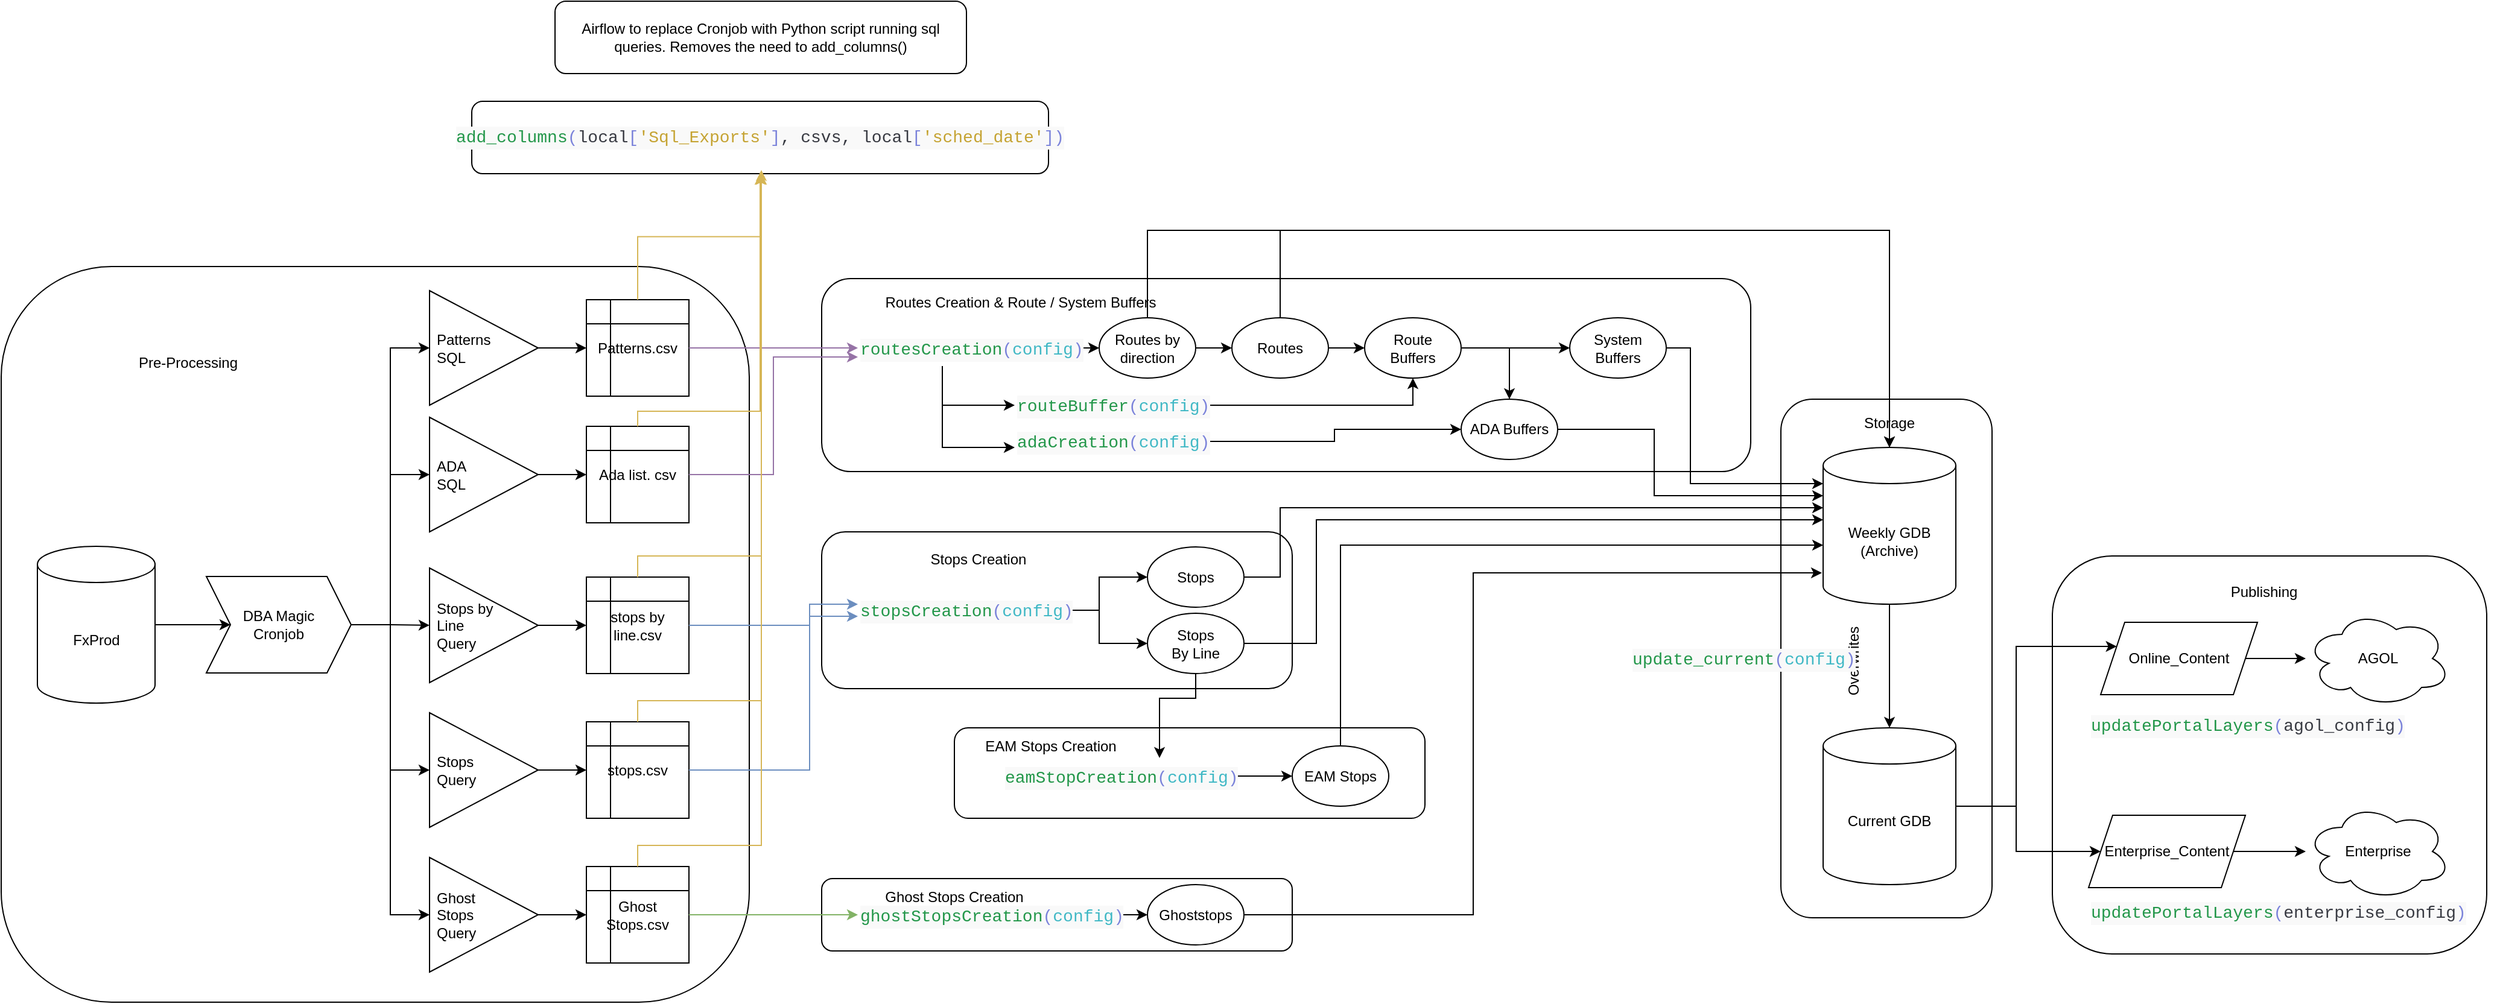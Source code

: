 <mxfile version="14.4.3" type="device"><diagram id="hGYifNb774VJ3ys7mp07" name="Page-1"><mxGraphModel dx="2272" dy="822" grid="1" gridSize="10" guides="1" tooltips="1" connect="1" arrows="1" fold="1" page="1" pageScale="1" pageWidth="850" pageHeight="1100" math="0" shadow="0"><root><mxCell id="0"/><mxCell id="1" parent="0"/><mxCell id="CGrV7BTwRHaNFNt38RUK-113" value="" style="rounded=1;whiteSpace=wrap;html=1;align=left;" parent="1" vertex="1"><mxGeometry x="875" y="350" width="175" height="430" as="geometry"/></mxCell><mxCell id="CGrV7BTwRHaNFNt38RUK-111" value="" style="rounded=1;whiteSpace=wrap;html=1;align=left;" parent="1" vertex="1"><mxGeometry x="80" y="747.5" width="390" height="60" as="geometry"/></mxCell><mxCell id="CGrV7BTwRHaNFNt38RUK-109" value="" style="rounded=1;whiteSpace=wrap;html=1;align=left;" parent="1" vertex="1"><mxGeometry x="190" y="622.5" width="390" height="75" as="geometry"/></mxCell><mxCell id="CGrV7BTwRHaNFNt38RUK-108" value="" style="rounded=1;whiteSpace=wrap;html=1;align=left;" parent="1" vertex="1"><mxGeometry x="80" y="460" width="390" height="130" as="geometry"/></mxCell><mxCell id="CGrV7BTwRHaNFNt38RUK-107" value="" style="rounded=1;whiteSpace=wrap;html=1;align=left;" parent="1" vertex="1"><mxGeometry x="80" y="250" width="770" height="160" as="geometry"/></mxCell><mxCell id="CGrV7BTwRHaNFNt38RUK-21" value="" style="edgeStyle=orthogonalEdgeStyle;rounded=0;orthogonalLoop=1;jettySize=auto;html=1;" parent="1" edge="1"><mxGeometry relative="1" as="geometry"><mxPoint x="300" y="405" as="targetPoint"/></mxGeometry></mxCell><mxCell id="CGrV7BTwRHaNFNt38RUK-22" value="" style="edgeStyle=orthogonalEdgeStyle;rounded=0;orthogonalLoop=1;jettySize=auto;html=1;" parent="1" edge="1"><mxGeometry relative="1" as="geometry"><mxPoint x="260" y="495" as="sourcePoint"/></mxGeometry></mxCell><mxCell id="CGrV7BTwRHaNFNt38RUK-50" value="" style="group" parent="1" vertex="1" connectable="0"><mxGeometry x="-570" y="260" width="590" height="590" as="geometry"/></mxCell><mxCell id="CGrV7BTwRHaNFNt38RUK-51" value="" style="rounded=1;whiteSpace=wrap;html=1;align=left;" parent="CGrV7BTwRHaNFNt38RUK-50" vertex="1"><mxGeometry x="-30" y="-20" width="620" height="610" as="geometry"/></mxCell><mxCell id="CGrV7BTwRHaNFNt38RUK-2" value="FxProd" style="shape=cylinder3;whiteSpace=wrap;html=1;boundedLbl=1;backgroundOutline=1;size=15;" parent="CGrV7BTwRHaNFNt38RUK-50" vertex="1"><mxGeometry y="212" width="97.5" height="130" as="geometry"/></mxCell><mxCell id="CGrV7BTwRHaNFNt38RUK-4" value="Patterns.csv" style="shape=internalStorage;whiteSpace=wrap;html=1;backgroundOutline=1;" parent="CGrV7BTwRHaNFNt38RUK-50" vertex="1"><mxGeometry x="455" y="7.5" width="85" height="80" as="geometry"/></mxCell><mxCell id="CGrV7BTwRHaNFNt38RUK-5" value="DBA Magic&lt;br&gt;Cronjob" style="shape=step;perimeter=stepPerimeter;whiteSpace=wrap;html=1;fixedSize=1;" parent="CGrV7BTwRHaNFNt38RUK-50" vertex="1"><mxGeometry x="140" y="237" width="120" height="80" as="geometry"/></mxCell><mxCell id="CGrV7BTwRHaNFNt38RUK-6" value="" style="edgeStyle=orthogonalEdgeStyle;rounded=0;orthogonalLoop=1;jettySize=auto;html=1;" parent="CGrV7BTwRHaNFNt38RUK-50" source="CGrV7BTwRHaNFNt38RUK-2" target="CGrV7BTwRHaNFNt38RUK-5" edge="1"><mxGeometry relative="1" as="geometry"/></mxCell><mxCell id="CGrV7BTwRHaNFNt38RUK-19" value="" style="edgeStyle=orthogonalEdgeStyle;rounded=0;orthogonalLoop=1;jettySize=auto;html=1;" parent="CGrV7BTwRHaNFNt38RUK-50" source="CGrV7BTwRHaNFNt38RUK-11" target="CGrV7BTwRHaNFNt38RUK-4" edge="1"><mxGeometry relative="1" as="geometry"/></mxCell><mxCell id="CGrV7BTwRHaNFNt38RUK-11" value="Patterns&amp;nbsp;&lt;br&gt;SQL" style="triangle;whiteSpace=wrap;html=1;align=left;spacingLeft=4;" parent="CGrV7BTwRHaNFNt38RUK-50" vertex="1"><mxGeometry x="325" width="90" height="95" as="geometry"/></mxCell><mxCell id="CGrV7BTwRHaNFNt38RUK-18" style="edgeStyle=orthogonalEdgeStyle;rounded=0;orthogonalLoop=1;jettySize=auto;html=1;entryX=0;entryY=0.5;entryDx=0;entryDy=0;" parent="CGrV7BTwRHaNFNt38RUK-50" source="CGrV7BTwRHaNFNt38RUK-5" target="CGrV7BTwRHaNFNt38RUK-11" edge="1"><mxGeometry relative="1" as="geometry"/></mxCell><mxCell id="CGrV7BTwRHaNFNt38RUK-25" value="Ada list. csv" style="shape=internalStorage;whiteSpace=wrap;html=1;backgroundOutline=1;" parent="CGrV7BTwRHaNFNt38RUK-50" vertex="1"><mxGeometry x="455" y="112.5" width="85" height="80" as="geometry"/></mxCell><mxCell id="CGrV7BTwRHaNFNt38RUK-26" value="" style="edgeStyle=orthogonalEdgeStyle;rounded=0;orthogonalLoop=1;jettySize=auto;html=1;" parent="CGrV7BTwRHaNFNt38RUK-50" source="CGrV7BTwRHaNFNt38RUK-27" target="CGrV7BTwRHaNFNt38RUK-25" edge="1"><mxGeometry relative="1" as="geometry"/></mxCell><mxCell id="CGrV7BTwRHaNFNt38RUK-27" value="ADA&lt;br&gt;SQL" style="triangle;whiteSpace=wrap;html=1;align=left;spacingLeft=4;" parent="CGrV7BTwRHaNFNt38RUK-50" vertex="1"><mxGeometry x="325" y="105" width="90" height="95" as="geometry"/></mxCell><mxCell id="CGrV7BTwRHaNFNt38RUK-29" value="stops by line.csv" style="shape=internalStorage;whiteSpace=wrap;html=1;backgroundOutline=1;" parent="CGrV7BTwRHaNFNt38RUK-50" vertex="1"><mxGeometry x="455" y="237.5" width="85" height="80" as="geometry"/></mxCell><mxCell id="CGrV7BTwRHaNFNt38RUK-30" value="" style="edgeStyle=orthogonalEdgeStyle;rounded=0;orthogonalLoop=1;jettySize=auto;html=1;" parent="CGrV7BTwRHaNFNt38RUK-50" source="CGrV7BTwRHaNFNt38RUK-31" target="CGrV7BTwRHaNFNt38RUK-29" edge="1"><mxGeometry relative="1" as="geometry"/></mxCell><mxCell id="CGrV7BTwRHaNFNt38RUK-44" style="edgeStyle=orthogonalEdgeStyle;rounded=0;orthogonalLoop=1;jettySize=auto;html=1;entryX=0;entryY=0.5;entryDx=0;entryDy=0;exitX=1;exitY=0.5;exitDx=0;exitDy=0;" parent="CGrV7BTwRHaNFNt38RUK-50" source="CGrV7BTwRHaNFNt38RUK-5" target="CGrV7BTwRHaNFNt38RUK-27" edge="1"><mxGeometry relative="1" as="geometry"/></mxCell><mxCell id="CGrV7BTwRHaNFNt38RUK-31" value="Stops by &lt;br&gt;Line&lt;br&gt;Query" style="triangle;whiteSpace=wrap;html=1;align=left;spacingLeft=4;" parent="CGrV7BTwRHaNFNt38RUK-50" vertex="1"><mxGeometry x="325" y="230" width="90" height="95" as="geometry"/></mxCell><mxCell id="CGrV7BTwRHaNFNt38RUK-37" style="edgeStyle=orthogonalEdgeStyle;rounded=0;orthogonalLoop=1;jettySize=auto;html=1;" parent="CGrV7BTwRHaNFNt38RUK-50" source="CGrV7BTwRHaNFNt38RUK-5" target="CGrV7BTwRHaNFNt38RUK-31" edge="1"><mxGeometry relative="1" as="geometry"/></mxCell><mxCell id="CGrV7BTwRHaNFNt38RUK-33" value="stops.csv" style="shape=internalStorage;whiteSpace=wrap;html=1;backgroundOutline=1;" parent="CGrV7BTwRHaNFNt38RUK-50" vertex="1"><mxGeometry x="455" y="357.5" width="85" height="80" as="geometry"/></mxCell><mxCell id="CGrV7BTwRHaNFNt38RUK-34" value="" style="edgeStyle=orthogonalEdgeStyle;rounded=0;orthogonalLoop=1;jettySize=auto;html=1;" parent="CGrV7BTwRHaNFNt38RUK-50" source="CGrV7BTwRHaNFNt38RUK-35" target="CGrV7BTwRHaNFNt38RUK-33" edge="1"><mxGeometry relative="1" as="geometry"/></mxCell><mxCell id="CGrV7BTwRHaNFNt38RUK-35" value="Stops&amp;nbsp;&lt;br&gt;Query" style="triangle;whiteSpace=wrap;html=1;align=left;spacingLeft=4;" parent="CGrV7BTwRHaNFNt38RUK-50" vertex="1"><mxGeometry x="325" y="350" width="90" height="95" as="geometry"/></mxCell><mxCell id="CGrV7BTwRHaNFNt38RUK-38" style="edgeStyle=orthogonalEdgeStyle;rounded=0;orthogonalLoop=1;jettySize=auto;html=1;entryX=0;entryY=0.5;entryDx=0;entryDy=0;" parent="CGrV7BTwRHaNFNt38RUK-50" source="CGrV7BTwRHaNFNt38RUK-5" target="CGrV7BTwRHaNFNt38RUK-35" edge="1"><mxGeometry relative="1" as="geometry"/></mxCell><mxCell id="CGrV7BTwRHaNFNt38RUK-39" value="Ghost &lt;br&gt;Stops&amp;nbsp;&lt;br&gt;Query" style="triangle;whiteSpace=wrap;html=1;align=left;spacingLeft=4;" parent="CGrV7BTwRHaNFNt38RUK-50" vertex="1"><mxGeometry x="325" y="470" width="90" height="95" as="geometry"/></mxCell><mxCell id="CGrV7BTwRHaNFNt38RUK-42" style="edgeStyle=orthogonalEdgeStyle;rounded=0;orthogonalLoop=1;jettySize=auto;html=1;entryX=0;entryY=0.5;entryDx=0;entryDy=0;" parent="CGrV7BTwRHaNFNt38RUK-50" source="CGrV7BTwRHaNFNt38RUK-5" target="CGrV7BTwRHaNFNt38RUK-39" edge="1"><mxGeometry relative="1" as="geometry"/></mxCell><mxCell id="CGrV7BTwRHaNFNt38RUK-40" value="Ghost Stops.csv" style="shape=internalStorage;whiteSpace=wrap;html=1;backgroundOutline=1;" parent="CGrV7BTwRHaNFNt38RUK-50" vertex="1"><mxGeometry x="455" y="477.5" width="85" height="80" as="geometry"/></mxCell><mxCell id="CGrV7BTwRHaNFNt38RUK-41" value="" style="edgeStyle=orthogonalEdgeStyle;rounded=0;orthogonalLoop=1;jettySize=auto;html=1;" parent="CGrV7BTwRHaNFNt38RUK-50" source="CGrV7BTwRHaNFNt38RUK-39" target="CGrV7BTwRHaNFNt38RUK-40" edge="1"><mxGeometry relative="1" as="geometry"/></mxCell><mxCell id="CGrV7BTwRHaNFNt38RUK-52" value="Pre-Processing" style="text;html=1;strokeColor=none;fillColor=none;align=center;verticalAlign=middle;whiteSpace=wrap;rounded=0;" parent="CGrV7BTwRHaNFNt38RUK-50" vertex="1"><mxGeometry x="30" y="50" width="190" height="20" as="geometry"/></mxCell><mxCell id="CGrV7BTwRHaNFNt38RUK-55" value="" style="group" parent="1" vertex="1" connectable="0"><mxGeometry x="1100" y="480" width="370" height="330" as="geometry"/></mxCell><mxCell id="CGrV7BTwRHaNFNt38RUK-53" value="" style="rounded=1;whiteSpace=wrap;html=1;align=left;" parent="CGrV7BTwRHaNFNt38RUK-55" vertex="1"><mxGeometry width="360" height="330" as="geometry"/></mxCell><mxCell id="CGrV7BTwRHaNFNt38RUK-1" value="AGOL" style="ellipse;shape=cloud;whiteSpace=wrap;html=1;" parent="CGrV7BTwRHaNFNt38RUK-55" vertex="1"><mxGeometry x="210" y="45" width="120" height="80" as="geometry"/></mxCell><mxCell id="CGrV7BTwRHaNFNt38RUK-3" value="Enterprise" style="ellipse;shape=cloud;whiteSpace=wrap;html=1;" parent="CGrV7BTwRHaNFNt38RUK-55" vertex="1"><mxGeometry x="210" y="205" width="120" height="80" as="geometry"/></mxCell><mxCell id="CGrV7BTwRHaNFNt38RUK-49" value="" style="edgeStyle=orthogonalEdgeStyle;rounded=0;orthogonalLoop=1;jettySize=auto;html=1;" parent="CGrV7BTwRHaNFNt38RUK-55" source="CGrV7BTwRHaNFNt38RUK-45" target="CGrV7BTwRHaNFNt38RUK-1" edge="1"><mxGeometry relative="1" as="geometry"/></mxCell><mxCell id="CGrV7BTwRHaNFNt38RUK-45" value="Online_Content" style="shape=parallelogram;perimeter=parallelogramPerimeter;whiteSpace=wrap;html=1;fixedSize=1;align=center;" parent="CGrV7BTwRHaNFNt38RUK-55" vertex="1"><mxGeometry x="40" y="55" width="130" height="60" as="geometry"/></mxCell><mxCell id="CGrV7BTwRHaNFNt38RUK-48" value="" style="edgeStyle=orthogonalEdgeStyle;rounded=0;orthogonalLoop=1;jettySize=auto;html=1;" parent="CGrV7BTwRHaNFNt38RUK-55" source="CGrV7BTwRHaNFNt38RUK-47" target="CGrV7BTwRHaNFNt38RUK-3" edge="1"><mxGeometry relative="1" as="geometry"/></mxCell><mxCell id="CGrV7BTwRHaNFNt38RUK-47" value="Enterprise_Content" style="shape=parallelogram;perimeter=parallelogramPerimeter;whiteSpace=wrap;html=1;fixedSize=1;align=center;" parent="CGrV7BTwRHaNFNt38RUK-55" vertex="1"><mxGeometry x="30" y="215" width="130" height="60" as="geometry"/></mxCell><mxCell id="CGrV7BTwRHaNFNt38RUK-54" value="Publishing" style="text;html=1;align=center;verticalAlign=middle;resizable=0;points=[];autosize=1;" parent="CGrV7BTwRHaNFNt38RUK-55" vertex="1"><mxGeometry x="140" y="20" width="70" height="20" as="geometry"/></mxCell><mxCell id="CGrV7BTwRHaNFNt38RUK-120" value="&lt;div style=&quot;color: rgb(56 , 58 , 66) ; background-color: rgb(249 , 249 , 249) ; font-family: &amp;#34;consolas&amp;#34; , &amp;#34;courier new&amp;#34; , monospace ; font-weight: normal ; font-size: 14px ; line-height: 19px&quot;&gt;&lt;div&gt;&lt;span style=&quot;color: #23974a&quot;&gt;updatePortalLayers&lt;/span&gt;&lt;span style=&quot;color: #7a82da&quot;&gt;(&lt;/span&gt;&lt;span style=&quot;color: #383a42&quot;&gt;agol_config&lt;/span&gt;&lt;span style=&quot;color: #7a82da&quot;&gt;)&lt;/span&gt;&lt;/div&gt;&lt;div&gt;&lt;span style=&quot;color: #383a42&quot;&gt;&lt;/span&gt;&lt;/div&gt;&lt;/div&gt;" style="text;whiteSpace=wrap;html=1;" parent="CGrV7BTwRHaNFNt38RUK-55" vertex="1"><mxGeometry x="30" y="125" width="290" height="30" as="geometry"/></mxCell><mxCell id="CGrV7BTwRHaNFNt38RUK-121" value="&lt;div style=&quot;color: rgb(56 , 58 , 66) ; background-color: rgb(249 , 249 , 249) ; font-family: &amp;#34;consolas&amp;#34; , &amp;#34;courier new&amp;#34; , monospace ; font-weight: normal ; font-size: 14px ; line-height: 19px&quot;&gt;&lt;div&gt;&lt;span style=&quot;color: #23974a&quot;&gt;updatePortalLayers&lt;/span&gt;&lt;span style=&quot;color: #7a82da&quot;&gt;(&lt;/span&gt;&lt;span style=&quot;color: #383a42&quot;&gt;enterprise_config&lt;/span&gt;&lt;span style=&quot;color: #7a82da&quot;&gt;)&lt;/span&gt;&lt;/div&gt;&lt;/div&gt;" style="text;whiteSpace=wrap;html=1;" parent="CGrV7BTwRHaNFNt38RUK-55" vertex="1"><mxGeometry x="30" y="280" width="340" height="50" as="geometry"/></mxCell><mxCell id="CGrV7BTwRHaNFNt38RUK-82" style="edgeStyle=orthogonalEdgeStyle;rounded=0;orthogonalLoop=1;jettySize=auto;html=1;" parent="1" source="CGrV7BTwRHaNFNt38RUK-56" target="CGrV7BTwRHaNFNt38RUK-71" edge="1"><mxGeometry relative="1" as="geometry"/></mxCell><mxCell id="CGrV7BTwRHaNFNt38RUK-83" style="edgeStyle=orthogonalEdgeStyle;rounded=0;orthogonalLoop=1;jettySize=auto;html=1;" parent="1" source="CGrV7BTwRHaNFNt38RUK-56" target="CGrV7BTwRHaNFNt38RUK-72" edge="1"><mxGeometry relative="1" as="geometry"/></mxCell><mxCell id="CGrV7BTwRHaNFNt38RUK-56" value="&lt;div style=&quot;color: rgb(56 , 58 , 66) ; background-color: rgb(249 , 249 , 249) ; font-family: &amp;#34;consolas&amp;#34; , &amp;#34;courier new&amp;#34; , monospace ; font-weight: normal ; font-size: 14px ; line-height: 19px&quot;&gt;&lt;div&gt;&lt;span style=&quot;color: #23974a&quot;&gt;stopsCreation&lt;/span&gt;&lt;span style=&quot;color: #7a82da&quot;&gt;(&lt;/span&gt;&lt;span style=&quot;color: #40b8c5&quot;&gt;config&lt;/span&gt;&lt;span style=&quot;color: #7a82da&quot;&gt;)&lt;/span&gt;&lt;/div&gt;&lt;div&gt;&lt;span style=&quot;color: #383a42&quot;&gt;&lt;/span&gt;&lt;/div&gt;&lt;/div&gt;" style="text;whiteSpace=wrap;html=1;" parent="1" vertex="1"><mxGeometry x="110" y="510" width="160" height="30" as="geometry"/></mxCell><mxCell id="CGrV7BTwRHaNFNt38RUK-64" style="edgeStyle=orthogonalEdgeStyle;rounded=0;orthogonalLoop=1;jettySize=auto;html=1;" parent="1" source="CGrV7BTwRHaNFNt38RUK-57" target="CGrV7BTwRHaNFNt38RUK-58" edge="1"><mxGeometry relative="1" as="geometry"><Array as="points"><mxPoint x="180" y="355"/></Array></mxGeometry></mxCell><mxCell id="CGrV7BTwRHaNFNt38RUK-65" style="edgeStyle=orthogonalEdgeStyle;rounded=0;orthogonalLoop=1;jettySize=auto;html=1;" parent="1" source="CGrV7BTwRHaNFNt38RUK-57" target="CGrV7BTwRHaNFNt38RUK-59" edge="1"><mxGeometry relative="1" as="geometry"><Array as="points"><mxPoint x="180" y="390"/></Array></mxGeometry></mxCell><mxCell id="CGrV7BTwRHaNFNt38RUK-87" value="" style="edgeStyle=orthogonalEdgeStyle;rounded=0;orthogonalLoop=1;jettySize=auto;html=1;" parent="1" source="CGrV7BTwRHaNFNt38RUK-57" target="CGrV7BTwRHaNFNt38RUK-74" edge="1"><mxGeometry relative="1" as="geometry"/></mxCell><mxCell id="CGrV7BTwRHaNFNt38RUK-57" value="&lt;div style=&quot;background-color: rgb(249 , 249 , 249) ; font-family: &amp;#34;consolas&amp;#34; , &amp;#34;courier new&amp;#34; , monospace ; font-weight: normal ; font-size: 14px ; line-height: 19px&quot;&gt;&lt;div&gt;&lt;font color=&quot;#23974a&quot;&gt;routesCreation&lt;/font&gt;&lt;span style=&quot;color: rgb(122 , 130 , 218)&quot;&gt;(&lt;/span&gt;&lt;span style=&quot;color: rgb(64 , 184 , 197)&quot;&gt;config&lt;/span&gt;&lt;span style=&quot;color: rgb(122 , 130 , 218)&quot;&gt;)&lt;/span&gt;&lt;/div&gt;&lt;div style=&quot;color: rgb(56 , 58 , 66)&quot;&gt;&lt;span style=&quot;color: #383a42&quot;&gt;&lt;/span&gt;&lt;/div&gt;&lt;/div&gt;" style="text;whiteSpace=wrap;html=1;" parent="1" vertex="1"><mxGeometry x="110" y="292.5" width="160" height="30" as="geometry"/></mxCell><mxCell id="CGrV7BTwRHaNFNt38RUK-92" style="edgeStyle=orthogonalEdgeStyle;rounded=0;orthogonalLoop=1;jettySize=auto;html=1;" parent="1" source="CGrV7BTwRHaNFNt38RUK-58" target="CGrV7BTwRHaNFNt38RUK-77" edge="1"><mxGeometry relative="1" as="geometry"/></mxCell><mxCell id="CGrV7BTwRHaNFNt38RUK-58" value="&lt;div style=&quot;background-color: rgb(249 , 249 , 249) ; font-family: &amp;#34;consolas&amp;#34; , &amp;#34;courier new&amp;#34; , monospace ; font-weight: normal ; font-size: 14px ; line-height: 19px&quot;&gt;&lt;div&gt;&lt;font color=&quot;#23974a&quot;&gt;routeBuffer&lt;/font&gt;&lt;span style=&quot;color: rgb(122 , 130 , 218)&quot;&gt;(&lt;/span&gt;&lt;span style=&quot;color: rgb(64 , 184 , 197)&quot;&gt;config&lt;/span&gt;&lt;span style=&quot;color: rgb(122 , 130 , 218)&quot;&gt;)&lt;/span&gt;&lt;/div&gt;&lt;div style=&quot;color: rgb(56 , 58 , 66)&quot;&gt;&lt;span style=&quot;color: #383a42&quot;&gt;&lt;/span&gt;&lt;/div&gt;&lt;/div&gt;" style="text;whiteSpace=wrap;html=1;" parent="1" vertex="1"><mxGeometry x="240" y="340" width="160" height="30" as="geometry"/></mxCell><mxCell id="CGrV7BTwRHaNFNt38RUK-123" style="edgeStyle=orthogonalEdgeStyle;rounded=0;orthogonalLoop=1;jettySize=auto;html=1;" parent="1" source="CGrV7BTwRHaNFNt38RUK-59" target="CGrV7BTwRHaNFNt38RUK-79" edge="1"><mxGeometry relative="1" as="geometry"/></mxCell><mxCell id="CGrV7BTwRHaNFNt38RUK-59" value="&lt;div style=&quot;background-color: rgb(249 , 249 , 249) ; font-family: &amp;#34;consolas&amp;#34; , &amp;#34;courier new&amp;#34; , monospace ; font-weight: normal ; font-size: 14px ; line-height: 19px&quot;&gt;&lt;div&gt;&lt;font color=&quot;#23974a&quot;&gt;adaCreation&lt;/font&gt;&lt;span style=&quot;color: rgb(122 , 130 , 218)&quot;&gt;(&lt;/span&gt;&lt;span style=&quot;color: rgb(64 , 184 , 197)&quot;&gt;config&lt;/span&gt;&lt;span style=&quot;color: rgb(122 , 130 , 218)&quot;&gt;)&lt;/span&gt;&lt;/div&gt;&lt;div style=&quot;color: rgb(56 , 58 , 66)&quot;&gt;&lt;span style=&quot;color: #383a42&quot;&gt;&lt;/span&gt;&lt;/div&gt;&lt;/div&gt;" style="text;whiteSpace=wrap;html=1;" parent="1" vertex="1"><mxGeometry x="240" y="370" width="160" height="30" as="geometry"/></mxCell><mxCell id="CGrV7BTwRHaNFNt38RUK-85" style="edgeStyle=orthogonalEdgeStyle;rounded=0;orthogonalLoop=1;jettySize=auto;html=1;" parent="1" source="CGrV7BTwRHaNFNt38RUK-60" target="CGrV7BTwRHaNFNt38RUK-76" edge="1"><mxGeometry relative="1" as="geometry"/></mxCell><mxCell id="CGrV7BTwRHaNFNt38RUK-60" value="&lt;div style=&quot;background-color: rgb(249 , 249 , 249) ; font-family: &amp;#34;consolas&amp;#34; , &amp;#34;courier new&amp;#34; , monospace ; font-weight: normal ; font-size: 14px ; line-height: 19px&quot;&gt;&lt;div&gt;&lt;font color=&quot;#23974a&quot;&gt;ghostStopsCreation&lt;/font&gt;&lt;span style=&quot;color: rgb(122 , 130 , 218)&quot;&gt;(&lt;/span&gt;&lt;span style=&quot;color: rgb(64 , 184 , 197)&quot;&gt;config&lt;/span&gt;&lt;span style=&quot;color: rgb(122 , 130 , 218)&quot;&gt;)&lt;/span&gt;&lt;/div&gt;&lt;div style=&quot;color: rgb(56 , 58 , 66)&quot;&gt;&lt;span style=&quot;color: #383a42&quot;&gt;&lt;/span&gt;&lt;/div&gt;&lt;/div&gt;" style="text;whiteSpace=wrap;html=1;" parent="1" vertex="1"><mxGeometry x="110" y="762.5" width="160" height="30" as="geometry"/></mxCell><mxCell id="CGrV7BTwRHaNFNt38RUK-84" style="edgeStyle=orthogonalEdgeStyle;rounded=0;orthogonalLoop=1;jettySize=auto;html=1;" parent="1" source="CGrV7BTwRHaNFNt38RUK-61" target="CGrV7BTwRHaNFNt38RUK-75" edge="1"><mxGeometry relative="1" as="geometry"/></mxCell><mxCell id="CGrV7BTwRHaNFNt38RUK-61" value="&lt;div style=&quot;background-color: rgb(249 , 249 , 249) ; font-family: &amp;#34;consolas&amp;#34; , &amp;#34;courier new&amp;#34; , monospace ; font-weight: normal ; font-size: 14px ; line-height: 19px&quot;&gt;&lt;div&gt;&lt;font color=&quot;#23974a&quot;&gt;eamStopCreation&lt;/font&gt;&lt;span style=&quot;color: rgb(122 , 130 , 218)&quot;&gt;(&lt;/span&gt;&lt;span style=&quot;color: rgb(64 , 184 , 197)&quot;&gt;config&lt;/span&gt;&lt;span style=&quot;color: rgb(122 , 130 , 218)&quot;&gt;)&lt;/span&gt;&lt;/div&gt;&lt;div style=&quot;color: rgb(56 , 58 , 66)&quot;&gt;&lt;span style=&quot;color: #383a42&quot;&gt;&lt;/span&gt;&lt;/div&gt;&lt;/div&gt;" style="text;whiteSpace=wrap;html=1;" parent="1" vertex="1"><mxGeometry x="230" y="647.5" width="160" height="30" as="geometry"/></mxCell><mxCell id="CGrV7BTwRHaNFNt38RUK-62" style="edgeStyle=orthogonalEdgeStyle;rounded=0;orthogonalLoop=1;jettySize=auto;html=1;fillColor=#e1d5e7;strokeColor=#9673a6;" parent="1" source="CGrV7BTwRHaNFNt38RUK-4" target="CGrV7BTwRHaNFNt38RUK-57" edge="1"><mxGeometry relative="1" as="geometry"/></mxCell><mxCell id="CGrV7BTwRHaNFNt38RUK-63" style="edgeStyle=orthogonalEdgeStyle;rounded=0;orthogonalLoop=1;jettySize=auto;html=1;entryX=0;entryY=0.75;entryDx=0;entryDy=0;fillColor=#e1d5e7;strokeColor=#9673a6;" parent="1" source="CGrV7BTwRHaNFNt38RUK-25" target="CGrV7BTwRHaNFNt38RUK-57" edge="1"><mxGeometry relative="1" as="geometry"/></mxCell><mxCell id="CGrV7BTwRHaNFNt38RUK-66" style="edgeStyle=orthogonalEdgeStyle;rounded=0;orthogonalLoop=1;jettySize=auto;html=1;fillColor=#dae8fc;strokeColor=#6c8ebf;" parent="1" source="CGrV7BTwRHaNFNt38RUK-29" target="CGrV7BTwRHaNFNt38RUK-56" edge="1"><mxGeometry relative="1" as="geometry"><Array as="points"><mxPoint x="70" y="537"/><mxPoint x="70" y="520"/></Array></mxGeometry></mxCell><mxCell id="CGrV7BTwRHaNFNt38RUK-67" style="edgeStyle=orthogonalEdgeStyle;rounded=0;orthogonalLoop=1;jettySize=auto;html=1;fillColor=#dae8fc;strokeColor=#6c8ebf;" parent="1" source="CGrV7BTwRHaNFNt38RUK-33" target="CGrV7BTwRHaNFNt38RUK-56" edge="1"><mxGeometry relative="1" as="geometry"><Array as="points"><mxPoint x="70" y="657"/><mxPoint x="70" y="530"/></Array></mxGeometry></mxCell><mxCell id="CGrV7BTwRHaNFNt38RUK-68" style="edgeStyle=orthogonalEdgeStyle;rounded=0;orthogonalLoop=1;jettySize=auto;html=1;fillColor=#d5e8d4;strokeColor=#82b366;" parent="1" source="CGrV7BTwRHaNFNt38RUK-40" target="CGrV7BTwRHaNFNt38RUK-60" edge="1"><mxGeometry relative="1" as="geometry"/></mxCell><mxCell id="CGrV7BTwRHaNFNt38RUK-90" style="edgeStyle=orthogonalEdgeStyle;rounded=0;orthogonalLoop=1;jettySize=auto;html=1;" parent="1" source="CGrV7BTwRHaNFNt38RUK-73" target="CGrV7BTwRHaNFNt38RUK-77" edge="1"><mxGeometry relative="1" as="geometry"/></mxCell><mxCell id="uNERRVWvDJivRw2hCq59-2" style="edgeStyle=orthogonalEdgeStyle;rounded=0;orthogonalLoop=1;jettySize=auto;html=1;entryX=0.5;entryY=0;entryDx=0;entryDy=0;entryPerimeter=0;" parent="1" source="CGrV7BTwRHaNFNt38RUK-73" target="CGrV7BTwRHaNFNt38RUK-95" edge="1"><mxGeometry relative="1" as="geometry"><Array as="points"><mxPoint x="460" y="210"/><mxPoint x="965" y="210"/></Array></mxGeometry></mxCell><mxCell id="CGrV7BTwRHaNFNt38RUK-73" value="Routes" style="ellipse;whiteSpace=wrap;html=1;align=center;" parent="1" vertex="1"><mxGeometry x="420" y="282.5" width="80" height="50.0" as="geometry"/></mxCell><mxCell id="CGrV7BTwRHaNFNt38RUK-88" value="" style="edgeStyle=orthogonalEdgeStyle;rounded=0;orthogonalLoop=1;jettySize=auto;html=1;" parent="1" source="CGrV7BTwRHaNFNt38RUK-74" target="CGrV7BTwRHaNFNt38RUK-73" edge="1"><mxGeometry relative="1" as="geometry"/></mxCell><mxCell id="uNERRVWvDJivRw2hCq59-3" style="edgeStyle=orthogonalEdgeStyle;rounded=0;orthogonalLoop=1;jettySize=auto;html=1;entryX=0.5;entryY=0;entryDx=0;entryDy=0;entryPerimeter=0;" parent="1" source="CGrV7BTwRHaNFNt38RUK-74" target="CGrV7BTwRHaNFNt38RUK-95" edge="1"><mxGeometry relative="1" as="geometry"><mxPoint x="970" y="380" as="targetPoint"/><Array as="points"><mxPoint x="350" y="210"/><mxPoint x="965" y="210"/></Array></mxGeometry></mxCell><mxCell id="CGrV7BTwRHaNFNt38RUK-74" value="Routes by direction" style="ellipse;whiteSpace=wrap;html=1;align=center;" parent="1" vertex="1"><mxGeometry x="310" y="282.5" width="80" height="50.0" as="geometry"/></mxCell><mxCell id="CGrV7BTwRHaNFNt38RUK-102" style="edgeStyle=orthogonalEdgeStyle;rounded=0;orthogonalLoop=1;jettySize=auto;html=1;" parent="1" source="CGrV7BTwRHaNFNt38RUK-75" target="CGrV7BTwRHaNFNt38RUK-95" edge="1"><mxGeometry relative="1" as="geometry"><mxPoint x="880" y="455" as="targetPoint"/><Array as="points"><mxPoint x="510" y="471"/></Array></mxGeometry></mxCell><mxCell id="CGrV7BTwRHaNFNt38RUK-75" value="EAM Stops" style="ellipse;whiteSpace=wrap;html=1;align=center;" parent="1" vertex="1"><mxGeometry x="470" y="637.5" width="80" height="50.0" as="geometry"/></mxCell><mxCell id="CGrV7BTwRHaNFNt38RUK-103" style="edgeStyle=orthogonalEdgeStyle;rounded=0;orthogonalLoop=1;jettySize=auto;html=1;entryX=-0.009;entryY=0.8;entryDx=0;entryDy=0;entryPerimeter=0;" parent="1" source="CGrV7BTwRHaNFNt38RUK-76" target="CGrV7BTwRHaNFNt38RUK-95" edge="1"><mxGeometry relative="1" as="geometry"><Array as="points"><mxPoint x="620" y="778"/><mxPoint x="620" y="494"/></Array><mxPoint x="820" y="520" as="targetPoint"/></mxGeometry></mxCell><mxCell id="CGrV7BTwRHaNFNt38RUK-76" value="Ghoststops" style="ellipse;whiteSpace=wrap;html=1;align=center;" parent="1" vertex="1"><mxGeometry x="350" y="752.5" width="80" height="50.0" as="geometry"/></mxCell><mxCell id="CGrV7BTwRHaNFNt38RUK-91" style="edgeStyle=orthogonalEdgeStyle;rounded=0;orthogonalLoop=1;jettySize=auto;html=1;" parent="1" source="CGrV7BTwRHaNFNt38RUK-77" target="CGrV7BTwRHaNFNt38RUK-78" edge="1"><mxGeometry relative="1" as="geometry"/></mxCell><mxCell id="CGrV7BTwRHaNFNt38RUK-94" style="edgeStyle=orthogonalEdgeStyle;rounded=0;orthogonalLoop=1;jettySize=auto;html=1;" parent="1" source="CGrV7BTwRHaNFNt38RUK-77" target="CGrV7BTwRHaNFNt38RUK-79" edge="1"><mxGeometry relative="1" as="geometry"><Array as="points"><mxPoint x="650" y="308"/></Array></mxGeometry></mxCell><mxCell id="CGrV7BTwRHaNFNt38RUK-77" value="Route &lt;br&gt;Buffers" style="ellipse;whiteSpace=wrap;html=1;align=center;" parent="1" vertex="1"><mxGeometry x="530" y="282.5" width="80" height="50.0" as="geometry"/></mxCell><mxCell id="CGrV7BTwRHaNFNt38RUK-98" style="edgeStyle=orthogonalEdgeStyle;rounded=0;orthogonalLoop=1;jettySize=auto;html=1;" parent="1" source="CGrV7BTwRHaNFNt38RUK-78" target="CGrV7BTwRHaNFNt38RUK-95" edge="1"><mxGeometry relative="1" as="geometry"><Array as="points"><mxPoint x="800" y="308"/><mxPoint x="800" y="420"/></Array></mxGeometry></mxCell><mxCell id="CGrV7BTwRHaNFNt38RUK-78" value="System&lt;br&gt;Buffers" style="ellipse;whiteSpace=wrap;html=1;align=center;" parent="1" vertex="1"><mxGeometry x="700" y="282.5" width="80" height="50.0" as="geometry"/></mxCell><mxCell id="CGrV7BTwRHaNFNt38RUK-99" style="edgeStyle=orthogonalEdgeStyle;rounded=0;orthogonalLoop=1;jettySize=auto;html=1;entryX=0;entryY=0;entryDx=0;entryDy=40;entryPerimeter=0;" parent="1" source="CGrV7BTwRHaNFNt38RUK-79" target="CGrV7BTwRHaNFNt38RUK-95" edge="1"><mxGeometry relative="1" as="geometry"><Array as="points"><mxPoint x="770" y="375"/><mxPoint x="770" y="430"/></Array></mxGeometry></mxCell><mxCell id="CGrV7BTwRHaNFNt38RUK-79" value="ADA Buffers" style="ellipse;whiteSpace=wrap;html=1;align=center;" parent="1" vertex="1"><mxGeometry x="610" y="350.0" width="80" height="50.0" as="geometry"/></mxCell><mxCell id="CGrV7BTwRHaNFNt38RUK-86" value="" style="group" parent="1" vertex="1" connectable="0"><mxGeometry x="350" y="472.5" width="80" height="105" as="geometry"/></mxCell><mxCell id="CGrV7BTwRHaNFNt38RUK-71" value="Stops" style="ellipse;whiteSpace=wrap;html=1;align=center;" parent="CGrV7BTwRHaNFNt38RUK-86" vertex="1"><mxGeometry width="80" height="50.0" as="geometry"/></mxCell><mxCell id="CGrV7BTwRHaNFNt38RUK-72" value="Stops &lt;br&gt;By Line" style="ellipse;whiteSpace=wrap;html=1;align=center;" parent="CGrV7BTwRHaNFNt38RUK-86" vertex="1"><mxGeometry y="55" width="80" height="50.0" as="geometry"/></mxCell><mxCell id="CGrV7BTwRHaNFNt38RUK-97" value="" style="edgeStyle=orthogonalEdgeStyle;rounded=0;orthogonalLoop=1;jettySize=auto;html=1;" parent="1" source="CGrV7BTwRHaNFNt38RUK-95" target="CGrV7BTwRHaNFNt38RUK-96" edge="1"><mxGeometry relative="1" as="geometry"/></mxCell><mxCell id="CGrV7BTwRHaNFNt38RUK-95" value="Weekly GDB&lt;br&gt;(Archive)" style="shape=cylinder3;whiteSpace=wrap;html=1;boundedLbl=1;backgroundOutline=1;size=15;align=center;" parent="1" vertex="1"><mxGeometry x="910" y="390" width="110" height="130" as="geometry"/></mxCell><mxCell id="CGrV7BTwRHaNFNt38RUK-105" style="edgeStyle=orthogonalEdgeStyle;rounded=0;orthogonalLoop=1;jettySize=auto;html=1;" parent="1" source="CGrV7BTwRHaNFNt38RUK-96" target="CGrV7BTwRHaNFNt38RUK-45" edge="1"><mxGeometry relative="1" as="geometry"><Array as="points"><mxPoint x="1070" y="688"/><mxPoint x="1070" y="555"/></Array></mxGeometry></mxCell><mxCell id="CGrV7BTwRHaNFNt38RUK-106" style="edgeStyle=orthogonalEdgeStyle;rounded=0;orthogonalLoop=1;jettySize=auto;html=1;" parent="1" source="CGrV7BTwRHaNFNt38RUK-96" target="CGrV7BTwRHaNFNt38RUK-47" edge="1"><mxGeometry relative="1" as="geometry"><Array as="points"><mxPoint x="1070" y="688"/><mxPoint x="1070" y="725"/></Array></mxGeometry></mxCell><mxCell id="CGrV7BTwRHaNFNt38RUK-96" value="Current GDB" style="shape=cylinder3;whiteSpace=wrap;html=1;boundedLbl=1;backgroundOutline=1;size=15;align=center;" parent="1" vertex="1"><mxGeometry x="910" y="622.5" width="110" height="130" as="geometry"/></mxCell><mxCell id="CGrV7BTwRHaNFNt38RUK-100" style="edgeStyle=orthogonalEdgeStyle;rounded=0;orthogonalLoop=1;jettySize=auto;html=1;" parent="1" source="CGrV7BTwRHaNFNt38RUK-71" target="CGrV7BTwRHaNFNt38RUK-95" edge="1"><mxGeometry relative="1" as="geometry"><mxPoint x="880" y="455" as="targetPoint"/><Array as="points"><mxPoint x="460" y="498"/><mxPoint x="460" y="440"/></Array></mxGeometry></mxCell><mxCell id="CGrV7BTwRHaNFNt38RUK-101" style="edgeStyle=orthogonalEdgeStyle;rounded=0;orthogonalLoop=1;jettySize=auto;html=1;" parent="1" source="CGrV7BTwRHaNFNt38RUK-72" target="CGrV7BTwRHaNFNt38RUK-95" edge="1"><mxGeometry relative="1" as="geometry"><mxPoint x="880" y="440" as="targetPoint"/><Array as="points"><mxPoint x="490" y="553"/><mxPoint x="490" y="450"/></Array></mxGeometry></mxCell><mxCell id="CGrV7BTwRHaNFNt38RUK-104" value="Overwrites" style="text;html=1;align=center;verticalAlign=middle;resizable=0;points=[];autosize=1;rotation=-90;" parent="1" vertex="1"><mxGeometry x="900" y="557.5" width="70" height="20" as="geometry"/></mxCell><mxCell id="CGrV7BTwRHaNFNt38RUK-114" value="Storage" style="text;html=1;strokeColor=none;fillColor=none;align=center;verticalAlign=middle;whiteSpace=wrap;rounded=0;" parent="1" vertex="1"><mxGeometry x="945" y="360" width="40" height="20" as="geometry"/></mxCell><mxCell id="CGrV7BTwRHaNFNt38RUK-115" value="Stops Creation" style="text;html=1;strokeColor=none;fillColor=none;align=center;verticalAlign=middle;whiteSpace=wrap;rounded=0;" parent="1" vertex="1"><mxGeometry x="140" y="472.5" width="140" height="20" as="geometry"/></mxCell><mxCell id="CGrV7BTwRHaNFNt38RUK-116" value="EAM Stops Creation" style="text;html=1;strokeColor=none;fillColor=none;align=center;verticalAlign=middle;whiteSpace=wrap;rounded=0;" parent="1" vertex="1"><mxGeometry x="200" y="627.5" width="140" height="20" as="geometry"/></mxCell><mxCell id="CGrV7BTwRHaNFNt38RUK-117" value="Ghost Stops Creation" style="text;html=1;strokeColor=none;fillColor=none;align=center;verticalAlign=middle;whiteSpace=wrap;rounded=0;" parent="1" vertex="1"><mxGeometry x="120" y="752.5" width="140" height="20" as="geometry"/></mxCell><mxCell id="CGrV7BTwRHaNFNt38RUK-118" value="Routes Creation &amp;amp; Route / System Buffers" style="text;html=1;strokeColor=none;fillColor=none;align=center;verticalAlign=middle;whiteSpace=wrap;rounded=0;" parent="1" vertex="1"><mxGeometry x="120" y="260" width="250" height="20" as="geometry"/></mxCell><mxCell id="CGrV7BTwRHaNFNt38RUK-119" value="&lt;div style=&quot;color: rgb(56 , 58 , 66) ; background-color: rgb(249 , 249 , 249) ; font-family: &amp;#34;consolas&amp;#34; , &amp;#34;courier new&amp;#34; , monospace ; font-weight: normal ; font-size: 14px ; line-height: 19px&quot;&gt;&lt;div&gt;&lt;span style=&quot;color: #23974a&quot;&gt;update_current&lt;/span&gt;&lt;span style=&quot;color: #7a82da&quot;&gt;(&lt;/span&gt;&lt;span style=&quot;color: #40b8c5&quot;&gt;config&lt;/span&gt;&lt;span style=&quot;color: #7a82da&quot;&gt;)&lt;/span&gt;&lt;/div&gt;&lt;/div&gt;" style="text;whiteSpace=wrap;html=1;" parent="1" vertex="1"><mxGeometry x="750" y="550" width="260" height="50" as="geometry"/></mxCell><mxCell id="uNERRVWvDJivRw2hCq59-1" style="edgeStyle=orthogonalEdgeStyle;rounded=0;orthogonalLoop=1;jettySize=auto;html=1;" parent="1" source="CGrV7BTwRHaNFNt38RUK-72" target="CGrV7BTwRHaNFNt38RUK-61" edge="1"><mxGeometry relative="1" as="geometry"><Array as="points"><mxPoint x="390" y="598"/><mxPoint x="360" y="598"/></Array></mxGeometry></mxCell><mxCell id="uNERRVWvDJivRw2hCq59-4" value="Airflow to replace Cronjob with Python script running sql queries. Removes the need to add_columns()" style="rounded=1;whiteSpace=wrap;html=1;" parent="1" vertex="1"><mxGeometry x="-141" y="20" width="341" height="60" as="geometry"/></mxCell><mxCell id="uNERRVWvDJivRw2hCq59-5" value="&lt;div style=&quot;color: rgb(56 , 58 , 66) ; background-color: rgb(249 , 249 , 249) ; font-family: &amp;#34;consolas&amp;#34; , &amp;#34;courier new&amp;#34; , monospace ; font-size: 14px ; line-height: 19px&quot;&gt;&lt;span style=&quot;color: #23974a&quot;&gt;add_columns&lt;/span&gt;&lt;span style=&quot;color: #7a82da&quot;&gt;(&lt;/span&gt;local&lt;span style=&quot;color: #7a82da&quot;&gt;[&lt;/span&gt;&lt;span style=&quot;color: #c5a332&quot;&gt;'Sql_Exports'&lt;/span&gt;&lt;span style=&quot;color: #7a82da&quot;&gt;]&lt;/span&gt;,&amp;nbsp;csvs,&amp;nbsp;local&lt;span style=&quot;color: #7a82da&quot;&gt;[&lt;/span&gt;&lt;span style=&quot;color: #c5a332&quot;&gt;'sched_date'&lt;/span&gt;&lt;span style=&quot;color: #7a82da&quot;&gt;])&lt;/span&gt;&lt;/div&gt;" style="rounded=1;whiteSpace=wrap;html=1;" parent="1" vertex="1"><mxGeometry x="-210" y="103" width="478" height="60" as="geometry"/></mxCell><mxCell id="uNERRVWvDJivRw2hCq59-7" style="edgeStyle=orthogonalEdgeStyle;rounded=0;orthogonalLoop=1;jettySize=auto;html=1;fillColor=#fff2cc;strokeColor=#d6b656;" parent="1" source="CGrV7BTwRHaNFNt38RUK-4" target="uNERRVWvDJivRw2hCq59-5" edge="1"><mxGeometry relative="1" as="geometry"/></mxCell><mxCell id="uNERRVWvDJivRw2hCq59-8" style="edgeStyle=orthogonalEdgeStyle;rounded=0;orthogonalLoop=1;jettySize=auto;html=1;fillColor=#fff2cc;strokeColor=#d6b656;" parent="1" source="CGrV7BTwRHaNFNt38RUK-25" target="uNERRVWvDJivRw2hCq59-5" edge="1"><mxGeometry relative="1" as="geometry"><Array as="points"><mxPoint x="-72" y="360"/><mxPoint x="29" y="360"/></Array></mxGeometry></mxCell><mxCell id="uNERRVWvDJivRw2hCq59-9" style="edgeStyle=orthogonalEdgeStyle;rounded=0;orthogonalLoop=1;jettySize=auto;html=1;fillColor=#fff2cc;strokeColor=#d6b656;" parent="1" source="CGrV7BTwRHaNFNt38RUK-29" edge="1"><mxGeometry relative="1" as="geometry"><mxPoint x="30" y="160" as="targetPoint"/><Array as="points"><mxPoint x="-72" y="480"/><mxPoint x="30" y="480"/></Array></mxGeometry></mxCell><mxCell id="uNERRVWvDJivRw2hCq59-10" style="edgeStyle=orthogonalEdgeStyle;rounded=0;orthogonalLoop=1;jettySize=auto;html=1;fillColor=#fff2cc;strokeColor=#d6b656;" parent="1" source="CGrV7BTwRHaNFNt38RUK-33" target="uNERRVWvDJivRw2hCq59-5" edge="1"><mxGeometry relative="1" as="geometry"><mxPoint x="30" y="170" as="targetPoint"/><Array as="points"><mxPoint x="-72" y="600"/><mxPoint x="30" y="600"/></Array></mxGeometry></mxCell><mxCell id="uNERRVWvDJivRw2hCq59-11" style="edgeStyle=orthogonalEdgeStyle;rounded=0;orthogonalLoop=1;jettySize=auto;html=1;fillColor=#fff2cc;strokeColor=#d6b656;" parent="1" source="CGrV7BTwRHaNFNt38RUK-40" target="uNERRVWvDJivRw2hCq59-5" edge="1"><mxGeometry relative="1" as="geometry"><mxPoint x="30" y="170" as="targetPoint"/><Array as="points"><mxPoint x="-72" y="720"/><mxPoint x="30" y="720"/></Array></mxGeometry></mxCell></root></mxGraphModel></diagram></mxfile>